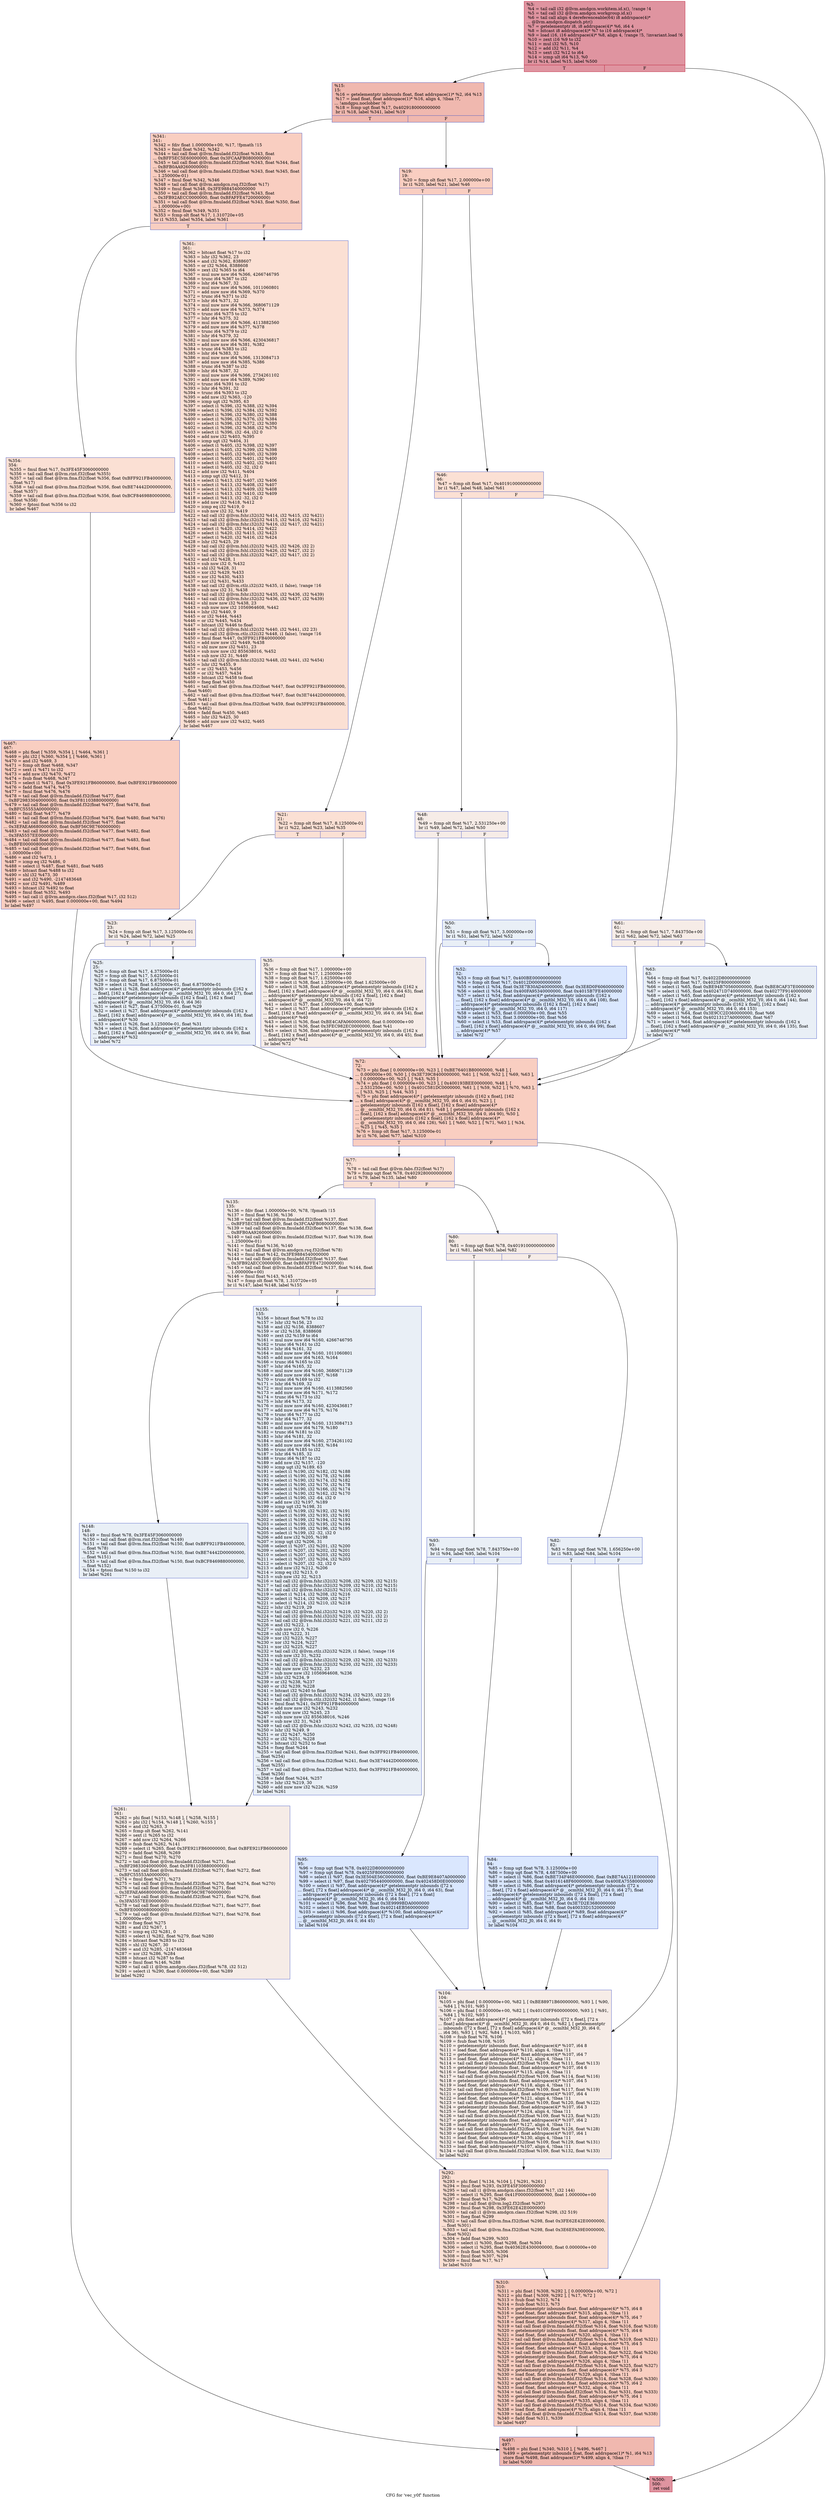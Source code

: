 digraph "CFG for 'vec_y0f' function" {
	label="CFG for 'vec_y0f' function";

	Node0x621d880 [shape=record,color="#b70d28ff", style=filled, fillcolor="#b70d2870",label="{%3:\l  %4 = tail call i32 @llvm.amdgcn.workitem.id.x(), !range !4\l  %5 = tail call i32 @llvm.amdgcn.workgroup.id.x()\l  %6 = tail call align 4 dereferenceable(64) i8 addrspace(4)*\l... @llvm.amdgcn.dispatch.ptr()\l  %7 = getelementptr i8, i8 addrspace(4)* %6, i64 4\l  %8 = bitcast i8 addrspace(4)* %7 to i16 addrspace(4)*\l  %9 = load i16, i16 addrspace(4)* %8, align 4, !range !5, !invariant.load !6\l  %10 = zext i16 %9 to i32\l  %11 = mul i32 %5, %10\l  %12 = add i32 %11, %4\l  %13 = sext i32 %12 to i64\l  %14 = icmp ult i64 %13, %0\l  br i1 %14, label %15, label %500\l|{<s0>T|<s1>F}}"];
	Node0x621d880:s0 -> Node0x621dba0;
	Node0x621d880:s1 -> Node0x6225930;
	Node0x621dba0 [shape=record,color="#3d50c3ff", style=filled, fillcolor="#dc5d4a70",label="{%15:\l15:                                               \l  %16 = getelementptr inbounds float, float addrspace(1)* %2, i64 %13\l  %17 = load float, float addrspace(1)* %16, align 4, !tbaa !7,\l... !amdgpu.noclobber !6\l  %18 = fcmp ugt float %17, 0x4029180000000000\l  br i1 %18, label %341, label %19\l|{<s0>T|<s1>F}}"];
	Node0x621dba0:s0 -> Node0x6226440;
	Node0x621dba0:s1 -> Node0x62264d0;
	Node0x62264d0 [shape=record,color="#3d50c3ff", style=filled, fillcolor="#f2907270",label="{%19:\l19:                                               \l  %20 = fcmp olt float %17, 2.000000e+00\l  br i1 %20, label %21, label %46\l|{<s0>T|<s1>F}}"];
	Node0x62264d0:s0 -> Node0x62266a0;
	Node0x62264d0:s1 -> Node0x6226730;
	Node0x62266a0 [shape=record,color="#3d50c3ff", style=filled, fillcolor="#f7b99e70",label="{%21:\l21:                                               \l  %22 = fcmp olt float %17, 8.125000e-01\l  br i1 %22, label %23, label %35\l|{<s0>T|<s1>F}}"];
	Node0x62266a0:s0 -> Node0x6226900;
	Node0x62266a0:s1 -> Node0x6226990;
	Node0x6226900 [shape=record,color="#3d50c3ff", style=filled, fillcolor="#ead5c970",label="{%23:\l23:                                               \l  %24 = fcmp olt float %17, 3.125000e-01\l  br i1 %24, label %72, label %25\l|{<s0>T|<s1>F}}"];
	Node0x6226900:s0 -> Node0x6226b60;
	Node0x6226900:s1 -> Node0x6226bf0;
	Node0x6226bf0 [shape=record,color="#3d50c3ff", style=filled, fillcolor="#cedaeb70",label="{%25:\l25:                                               \l  %26 = fcmp olt float %17, 4.375000e-01\l  %27 = fcmp olt float %17, 5.625000e-01\l  %28 = fcmp olt float %17, 6.875000e-01\l  %29 = select i1 %28, float 5.625000e-01, float 6.875000e-01\l  %30 = select i1 %28, float addrspace(4)* getelementptr inbounds ([162 x\l... float], [162 x float] addrspace(4)* @__ocmltbl_M32_Y0, i64 0, i64 27), float\l... addrspace(4)* getelementptr inbounds ([162 x float], [162 x float]\l... addrspace(4)* @__ocmltbl_M32_Y0, i64 0, i64 36)\l  %31 = select i1 %27, float 4.375000e-01, float %29\l  %32 = select i1 %27, float addrspace(4)* getelementptr inbounds ([162 x\l... float], [162 x float] addrspace(4)* @__ocmltbl_M32_Y0, i64 0, i64 18), float\l... addrspace(4)* %30\l  %33 = select i1 %26, float 3.125000e-01, float %31\l  %34 = select i1 %26, float addrspace(4)* getelementptr inbounds ([162 x\l... float], [162 x float] addrspace(4)* @__ocmltbl_M32_Y0, i64 0, i64 9), float\l... addrspace(4)* %32\l  br label %72\l}"];
	Node0x6226bf0 -> Node0x6226b60;
	Node0x6226990 [shape=record,color="#3d50c3ff", style=filled, fillcolor="#ead5c970",label="{%35:\l35:                                               \l  %36 = fcmp olt float %17, 1.000000e+00\l  %37 = fcmp olt float %17, 1.250000e+00\l  %38 = fcmp olt float %17, 1.625000e+00\l  %39 = select i1 %38, float 1.250000e+00, float 1.625000e+00\l  %40 = select i1 %38, float addrspace(4)* getelementptr inbounds ([162 x\l... float], [162 x float] addrspace(4)* @__ocmltbl_M32_Y0, i64 0, i64 63), float\l... addrspace(4)* getelementptr inbounds ([162 x float], [162 x float]\l... addrspace(4)* @__ocmltbl_M32_Y0, i64 0, i64 72)\l  %41 = select i1 %37, float 1.000000e+00, float %39\l  %42 = select i1 %37, float addrspace(4)* getelementptr inbounds ([162 x\l... float], [162 x float] addrspace(4)* @__ocmltbl_M32_Y0, i64 0, i64 54), float\l... addrspace(4)* %40\l  %43 = select i1 %36, float 0xBE4CAFA060000000, float 0.000000e+00\l  %44 = select i1 %36, float 0x3FEC982EC0000000, float %41\l  %45 = select i1 %36, float addrspace(4)* getelementptr inbounds ([162 x\l... float], [162 x float] addrspace(4)* @__ocmltbl_M32_Y0, i64 0, i64 45), float\l... addrspace(4)* %42\l  br label %72\l}"];
	Node0x6226990 -> Node0x6226b60;
	Node0x6226730 [shape=record,color="#3d50c3ff", style=filled, fillcolor="#f7b99e70",label="{%46:\l46:                                               \l  %47 = fcmp olt float %17, 0x4019100000000000\l  br i1 %47, label %48, label %61\l|{<s0>T|<s1>F}}"];
	Node0x6226730:s0 -> Node0x62285b0;
	Node0x6226730:s1 -> Node0x6228600;
	Node0x62285b0 [shape=record,color="#3d50c3ff", style=filled, fillcolor="#ead5c970",label="{%48:\l48:                                               \l  %49 = fcmp olt float %17, 2.531250e+00\l  br i1 %49, label %72, label %50\l|{<s0>T|<s1>F}}"];
	Node0x62285b0:s0 -> Node0x6226b60;
	Node0x62285b0:s1 -> Node0x62287d0;
	Node0x62287d0 [shape=record,color="#3d50c3ff", style=filled, fillcolor="#cedaeb70",label="{%50:\l50:                                               \l  %51 = fcmp olt float %17, 3.000000e+00\l  br i1 %51, label %72, label %52\l|{<s0>T|<s1>F}}"];
	Node0x62287d0:s0 -> Node0x6226b60;
	Node0x62287d0:s1 -> Node0x62289a0;
	Node0x62289a0 [shape=record,color="#3d50c3ff", style=filled, fillcolor="#abc8fd70",label="{%52:\l52:                                               \l  %53 = fcmp olt float %17, 0x400BE00000000000\l  %54 = fcmp olt float %17, 0x4012D00000000000\l  %55 = select i1 %54, float 0x3E7B30AD40000000, float 0x3E8D0F6060000000\l  %56 = select i1 %54, float 0x400FA95340000000, float 0x4015B7FE40000000\l  %57 = select i1 %54, float addrspace(4)* getelementptr inbounds ([162 x\l... float], [162 x float] addrspace(4)* @__ocmltbl_M32_Y0, i64 0, i64 108), float\l... addrspace(4)* getelementptr inbounds ([162 x float], [162 x float]\l... addrspace(4)* @__ocmltbl_M32_Y0, i64 0, i64 117)\l  %58 = select i1 %53, float 0.000000e+00, float %55\l  %59 = select i1 %53, float 3.000000e+00, float %56\l  %60 = select i1 %53, float addrspace(4)* getelementptr inbounds ([162 x\l... float], [162 x float] addrspace(4)* @__ocmltbl_M32_Y0, i64 0, i64 99), float\l... addrspace(4)* %57\l  br label %72\l}"];
	Node0x62289a0 -> Node0x6226b60;
	Node0x6228600 [shape=record,color="#3d50c3ff", style=filled, fillcolor="#ead5c970",label="{%61:\l61:                                               \l  %62 = fcmp olt float %17, 7.843750e+00\l  br i1 %62, label %72, label %63\l|{<s0>T|<s1>F}}"];
	Node0x6228600:s0 -> Node0x6226b60;
	Node0x6228600:s1 -> Node0x62294e0;
	Node0x62294e0 [shape=record,color="#3d50c3ff", style=filled, fillcolor="#cedaeb70",label="{%63:\l63:                                               \l  %64 = fcmp olt float %17, 0x4022D80000000000\l  %65 = fcmp olt float %17, 0x4025F80000000000\l  %66 = select i1 %65, float 0xBE94B70560000000, float 0xBE8CAF37E0000000\l  %67 = select i1 %65, float 0x402471D740000000, float 0x40277F9140000000\l  %68 = select i1 %65, float addrspace(4)* getelementptr inbounds ([162 x\l... float], [162 x float] addrspace(4)* @__ocmltbl_M32_Y0, i64 0, i64 144), float\l... addrspace(4)* getelementptr inbounds ([162 x float], [162 x float]\l... addrspace(4)* @__ocmltbl_M32_Y0, i64 0, i64 153)\l  %69 = select i1 %64, float 0x3E9CC2D360000000, float %66\l  %70 = select i1 %64, float 0x40213127A0000000, float %67\l  %71 = select i1 %64, float addrspace(4)* getelementptr inbounds ([162 x\l... float], [162 x float] addrspace(4)* @__ocmltbl_M32_Y0, i64 0, i64 135), float\l... addrspace(4)* %68\l  br label %72\l}"];
	Node0x62294e0 -> Node0x6226b60;
	Node0x6226b60 [shape=record,color="#3d50c3ff", style=filled, fillcolor="#f2907270",label="{%72:\l72:                                               \l  %73 = phi float [ 0.000000e+00, %23 ], [ 0xBE76401B80000000, %48 ], [\l... 0.000000e+00, %50 ], [ 0x3E739C8400000000, %61 ], [ %58, %52 ], [ %69, %63 ],\l... [ 0.000000e+00, %25 ], [ %43, %35 ]\l  %74 = phi float [ 0.000000e+00, %23 ], [ 0x400193BEE0000000, %48 ], [\l... 2.531250e+00, %50 ], [ 0x401C581DC0000000, %61 ], [ %59, %52 ], [ %70, %63 ],\l... [ %33, %25 ], [ %44, %35 ]\l  %75 = phi float addrspace(4)* [ getelementptr inbounds ([162 x float], [162\l... x float] addrspace(4)* @__ocmltbl_M32_Y0, i64 0, i64 0), %23 ], [\l... getelementptr inbounds ([162 x float], [162 x float] addrspace(4)*\l... @__ocmltbl_M32_Y0, i64 0, i64 81), %48 ], [ getelementptr inbounds ([162 x\l... float], [162 x float] addrspace(4)* @__ocmltbl_M32_Y0, i64 0, i64 90), %50 ],\l... [ getelementptr inbounds ([162 x float], [162 x float] addrspace(4)*\l... @__ocmltbl_M32_Y0, i64 0, i64 126), %61 ], [ %60, %52 ], [ %71, %63 ], [ %34,\l... %25 ], [ %45, %35 ]\l  %76 = fcmp olt float %17, 3.125000e-01\l  br i1 %76, label %77, label %310\l|{<s0>T|<s1>F}}"];
	Node0x6226b60:s0 -> Node0x622aae0;
	Node0x6226b60:s1 -> Node0x622ab30;
	Node0x622aae0 [shape=record,color="#3d50c3ff", style=filled, fillcolor="#f7b99e70",label="{%77:\l77:                                               \l  %78 = tail call float @llvm.fabs.f32(float %17)\l  %79 = fcmp ugt float %78, 0x4029280000000000\l  br i1 %79, label %135, label %80\l|{<s0>T|<s1>F}}"];
	Node0x622aae0:s0 -> Node0x622aef0;
	Node0x622aae0:s1 -> Node0x622af80;
	Node0x622af80 [shape=record,color="#3d50c3ff", style=filled, fillcolor="#ead5c970",label="{%80:\l80:                                               \l  %81 = fcmp ugt float %78, 0x4019100000000000\l  br i1 %81, label %93, label %82\l|{<s0>T|<s1>F}}"];
	Node0x622af80:s0 -> Node0x622b150;
	Node0x622af80:s1 -> Node0x622b1a0;
	Node0x622b1a0 [shape=record,color="#3d50c3ff", style=filled, fillcolor="#cedaeb70",label="{%82:\l82:                                               \l  %83 = fcmp ugt float %78, 1.656250e+00\l  br i1 %83, label %84, label %104\l|{<s0>T|<s1>F}}"];
	Node0x622b1a0:s0 -> Node0x622b370;
	Node0x622b1a0:s1 -> Node0x622b400;
	Node0x622b370 [shape=record,color="#3d50c3ff", style=filled, fillcolor="#abc8fd70",label="{%84:\l84:                                               \l  %85 = fcmp ugt float %78, 3.125000e+00\l  %86 = fcmp ugt float %78, 4.687500e+00\l  %87 = select i1 %86, float 0xBE734F46E0000000, float 0xBE74A121E0000000\l  %88 = select i1 %86, float 0x4016148F60000000, float 0x400EA75580000000\l  %89 = select i1 %86, float addrspace(4)* getelementptr inbounds ([72 x\l... float], [72 x float] addrspace(4)* @__ocmltbl_M32_J0, i64 0, i64 27), float\l... addrspace(4)* getelementptr inbounds ([72 x float], [72 x float]\l... addrspace(4)* @__ocmltbl_M32_J0, i64 0, i64 18)\l  %90 = select i1 %85, float %87, float 0x3E7D2E3680000000\l  %91 = select i1 %85, float %88, float 0x40033D1520000000\l  %92 = select i1 %85, float addrspace(4)* %89, float addrspace(4)*\l... getelementptr inbounds ([72 x float], [72 x float] addrspace(4)*\l... @__ocmltbl_M32_J0, i64 0, i64 9)\l  br label %104\l}"];
	Node0x622b370 -> Node0x622b400;
	Node0x622b150 [shape=record,color="#3d50c3ff", style=filled, fillcolor="#cedaeb70",label="{%93:\l93:                                               \l  %94 = fcmp ugt float %78, 7.843750e+00\l  br i1 %94, label %95, label %104\l|{<s0>T|<s1>F}}"];
	Node0x622b150:s0 -> Node0x622bf70;
	Node0x622b150:s1 -> Node0x622b400;
	Node0x622bf70 [shape=record,color="#3d50c3ff", style=filled, fillcolor="#abc8fd70",label="{%95:\l95:                                               \l  %96 = fcmp ugt float %78, 0x4022D80000000000\l  %97 = fcmp ugt float %78, 0x4025F80000000000\l  %98 = select i1 %97, float 0x3E504E56C0000000, float 0xBE9E8407A0000000\l  %99 = select i1 %97, float 0x4027954400000000, float 0x402458D0E0000000\l  %100 = select i1 %97, float addrspace(4)* getelementptr inbounds ([72 x\l... float], [72 x float] addrspace(4)* @__ocmltbl_M32_J0, i64 0, i64 63), float\l... addrspace(4)* getelementptr inbounds ([72 x float], [72 x float]\l... addrspace(4)* @__ocmltbl_M32_J0, i64 0, i64 54)\l  %101 = select i1 %96, float %98, float 0x3E9999BDA0000000\l  %102 = select i1 %96, float %99, float 0x40214EB560000000\l  %103 = select i1 %96, float addrspace(4)* %100, float addrspace(4)*\l... getelementptr inbounds ([72 x float], [72 x float] addrspace(4)*\l... @__ocmltbl_M32_J0, i64 0, i64 45)\l  br label %104\l}"];
	Node0x622bf70 -> Node0x622b400;
	Node0x622b400 [shape=record,color="#3d50c3ff", style=filled, fillcolor="#ead5c970",label="{%104:\l104:                                              \l  %105 = phi float [ 0.000000e+00, %82 ], [ 0xBE88971B60000000, %93 ], [ %90,\l... %84 ], [ %101, %95 ]\l  %106 = phi float [ 0.000000e+00, %82 ], [ 0x401C0FF600000000, %93 ], [ %91,\l... %84 ], [ %102, %95 ]\l  %107 = phi float addrspace(4)* [ getelementptr inbounds ([72 x float], [72 x\l... float] addrspace(4)* @__ocmltbl_M32_J0, i64 0, i64 0), %82 ], [ getelementptr\l... inbounds ([72 x float], [72 x float] addrspace(4)* @__ocmltbl_M32_J0, i64 0,\l... i64 36), %93 ], [ %92, %84 ], [ %103, %95 ]\l  %108 = fsub float %78, %106\l  %109 = fsub float %108, %105\l  %110 = getelementptr inbounds float, float addrspace(4)* %107, i64 8\l  %111 = load float, float addrspace(4)* %110, align 4, !tbaa !11\l  %112 = getelementptr inbounds float, float addrspace(4)* %107, i64 7\l  %113 = load float, float addrspace(4)* %112, align 4, !tbaa !11\l  %114 = tail call float @llvm.fmuladd.f32(float %109, float %111, float %113)\l  %115 = getelementptr inbounds float, float addrspace(4)* %107, i64 6\l  %116 = load float, float addrspace(4)* %115, align 4, !tbaa !11\l  %117 = tail call float @llvm.fmuladd.f32(float %109, float %114, float %116)\l  %118 = getelementptr inbounds float, float addrspace(4)* %107, i64 5\l  %119 = load float, float addrspace(4)* %118, align 4, !tbaa !11\l  %120 = tail call float @llvm.fmuladd.f32(float %109, float %117, float %119)\l  %121 = getelementptr inbounds float, float addrspace(4)* %107, i64 4\l  %122 = load float, float addrspace(4)* %121, align 4, !tbaa !11\l  %123 = tail call float @llvm.fmuladd.f32(float %109, float %120, float %122)\l  %124 = getelementptr inbounds float, float addrspace(4)* %107, i64 3\l  %125 = load float, float addrspace(4)* %124, align 4, !tbaa !11\l  %126 = tail call float @llvm.fmuladd.f32(float %109, float %123, float %125)\l  %127 = getelementptr inbounds float, float addrspace(4)* %107, i64 2\l  %128 = load float, float addrspace(4)* %127, align 4, !tbaa !11\l  %129 = tail call float @llvm.fmuladd.f32(float %109, float %126, float %128)\l  %130 = getelementptr inbounds float, float addrspace(4)* %107, i64 1\l  %131 = load float, float addrspace(4)* %130, align 4, !tbaa !11\l  %132 = tail call float @llvm.fmuladd.f32(float %109, float %129, float %131)\l  %133 = load float, float addrspace(4)* %107, align 4, !tbaa !11\l  %134 = tail call float @llvm.fmuladd.f32(float %109, float %132, float %133)\l  br label %292\l}"];
	Node0x622b400 -> Node0x622ef50;
	Node0x622aef0 [shape=record,color="#3d50c3ff", style=filled, fillcolor="#ead5c970",label="{%135:\l135:                                              \l  %136 = fdiv float 1.000000e+00, %78, !fpmath !15\l  %137 = fmul float %136, %136\l  %138 = tail call float @llvm.fmuladd.f32(float %137, float\l... 0xBFF5EC5E60000000, float 0x3FCAAFB080000000)\l  %139 = tail call float @llvm.fmuladd.f32(float %137, float %138, float\l... 0xBFB0AA9260000000)\l  %140 = tail call float @llvm.fmuladd.f32(float %137, float %139, float\l... 1.250000e-01)\l  %141 = fmul float %136, %140\l  %142 = tail call float @llvm.amdgcn.rsq.f32(float %78)\l  %143 = fmul float %142, 0x3FE9884540000000\l  %144 = tail call float @llvm.fmuladd.f32(float %137, float\l... 0x3FB92AECC0000000, float 0xBFAFFE4720000000)\l  %145 = tail call float @llvm.fmuladd.f32(float %137, float %144, float\l... 1.000000e+00)\l  %146 = fmul float %143, %145\l  %147 = fcmp olt float %78, 1.310720e+05\l  br i1 %147, label %148, label %155\l|{<s0>T|<s1>F}}"];
	Node0x622aef0:s0 -> Node0x622fe60;
	Node0x622aef0:s1 -> Node0x622fef0;
	Node0x622fe60 [shape=record,color="#3d50c3ff", style=filled, fillcolor="#cedaeb70",label="{%148:\l148:                                              \l  %149 = fmul float %78, 0x3FE45F3060000000\l  %150 = tail call float @llvm.rint.f32(float %149)\l  %151 = tail call float @llvm.fma.f32(float %150, float 0xBFF921FB40000000,\l... float %78)\l  %152 = tail call float @llvm.fma.f32(float %150, float 0xBE74442D00000000,\l... float %151)\l  %153 = tail call float @llvm.fma.f32(float %150, float 0xBCF8469880000000,\l... float %152)\l  %154 = fptosi float %150 to i32\l  br label %261\l}"];
	Node0x622fe60 -> Node0x62308d0;
	Node0x622fef0 [shape=record,color="#3d50c3ff", style=filled, fillcolor="#cedaeb70",label="{%155:\l155:                                              \l  %156 = bitcast float %78 to i32\l  %157 = lshr i32 %156, 23\l  %158 = and i32 %156, 8388607\l  %159 = or i32 %158, 8388608\l  %160 = zext i32 %159 to i64\l  %161 = mul nuw nsw i64 %160, 4266746795\l  %162 = trunc i64 %161 to i32\l  %163 = lshr i64 %161, 32\l  %164 = mul nuw nsw i64 %160, 1011060801\l  %165 = add nuw nsw i64 %163, %164\l  %166 = trunc i64 %165 to i32\l  %167 = lshr i64 %165, 32\l  %168 = mul nuw nsw i64 %160, 3680671129\l  %169 = add nuw nsw i64 %167, %168\l  %170 = trunc i64 %169 to i32\l  %171 = lshr i64 %169, 32\l  %172 = mul nuw nsw i64 %160, 4113882560\l  %173 = add nuw nsw i64 %171, %172\l  %174 = trunc i64 %173 to i32\l  %175 = lshr i64 %173, 32\l  %176 = mul nuw nsw i64 %160, 4230436817\l  %177 = add nuw nsw i64 %175, %176\l  %178 = trunc i64 %177 to i32\l  %179 = lshr i64 %177, 32\l  %180 = mul nuw nsw i64 %160, 1313084713\l  %181 = add nuw nsw i64 %179, %180\l  %182 = trunc i64 %181 to i32\l  %183 = lshr i64 %181, 32\l  %184 = mul nuw nsw i64 %160, 2734261102\l  %185 = add nuw nsw i64 %183, %184\l  %186 = trunc i64 %185 to i32\l  %187 = lshr i64 %185, 32\l  %188 = trunc i64 %187 to i32\l  %189 = add nsw i32 %157, -120\l  %190 = icmp ugt i32 %189, 63\l  %191 = select i1 %190, i32 %182, i32 %188\l  %192 = select i1 %190, i32 %178, i32 %186\l  %193 = select i1 %190, i32 %174, i32 %182\l  %194 = select i1 %190, i32 %170, i32 %178\l  %195 = select i1 %190, i32 %166, i32 %174\l  %196 = select i1 %190, i32 %162, i32 %170\l  %197 = select i1 %190, i32 -64, i32 0\l  %198 = add nsw i32 %197, %189\l  %199 = icmp ugt i32 %198, 31\l  %200 = select i1 %199, i32 %192, i32 %191\l  %201 = select i1 %199, i32 %193, i32 %192\l  %202 = select i1 %199, i32 %194, i32 %193\l  %203 = select i1 %199, i32 %195, i32 %194\l  %204 = select i1 %199, i32 %196, i32 %195\l  %205 = select i1 %199, i32 -32, i32 0\l  %206 = add nsw i32 %205, %198\l  %207 = icmp ugt i32 %206, 31\l  %208 = select i1 %207, i32 %201, i32 %200\l  %209 = select i1 %207, i32 %202, i32 %201\l  %210 = select i1 %207, i32 %203, i32 %202\l  %211 = select i1 %207, i32 %204, i32 %203\l  %212 = select i1 %207, i32 -32, i32 0\l  %213 = add nsw i32 %212, %206\l  %214 = icmp eq i32 %213, 0\l  %215 = sub nsw i32 32, %213\l  %216 = tail call i32 @llvm.fshr.i32(i32 %208, i32 %209, i32 %215)\l  %217 = tail call i32 @llvm.fshr.i32(i32 %209, i32 %210, i32 %215)\l  %218 = tail call i32 @llvm.fshr.i32(i32 %210, i32 %211, i32 %215)\l  %219 = select i1 %214, i32 %208, i32 %216\l  %220 = select i1 %214, i32 %209, i32 %217\l  %221 = select i1 %214, i32 %210, i32 %218\l  %222 = lshr i32 %219, 29\l  %223 = tail call i32 @llvm.fshl.i32(i32 %219, i32 %220, i32 2)\l  %224 = tail call i32 @llvm.fshl.i32(i32 %220, i32 %221, i32 2)\l  %225 = tail call i32 @llvm.fshl.i32(i32 %221, i32 %211, i32 2)\l  %226 = and i32 %222, 1\l  %227 = sub nsw i32 0, %226\l  %228 = shl i32 %222, 31\l  %229 = xor i32 %223, %227\l  %230 = xor i32 %224, %227\l  %231 = xor i32 %225, %227\l  %232 = tail call i32 @llvm.ctlz.i32(i32 %229, i1 false), !range !16\l  %233 = sub nsw i32 31, %232\l  %234 = tail call i32 @llvm.fshr.i32(i32 %229, i32 %230, i32 %233)\l  %235 = tail call i32 @llvm.fshr.i32(i32 %230, i32 %231, i32 %233)\l  %236 = shl nuw nsw i32 %232, 23\l  %237 = sub nuw nsw i32 1056964608, %236\l  %238 = lshr i32 %234, 9\l  %239 = or i32 %238, %237\l  %240 = or i32 %239, %228\l  %241 = bitcast i32 %240 to float\l  %242 = tail call i32 @llvm.fshl.i32(i32 %234, i32 %235, i32 23)\l  %243 = tail call i32 @llvm.ctlz.i32(i32 %242, i1 false), !range !16\l  %244 = fmul float %241, 0x3FF921FB40000000\l  %245 = add nuw nsw i32 %243, %232\l  %246 = shl nuw nsw i32 %245, 23\l  %247 = sub nuw nsw i32 855638016, %246\l  %248 = sub nsw i32 31, %243\l  %249 = tail call i32 @llvm.fshr.i32(i32 %242, i32 %235, i32 %248)\l  %250 = lshr i32 %249, 9\l  %251 = or i32 %247, %250\l  %252 = or i32 %251, %228\l  %253 = bitcast i32 %252 to float\l  %254 = fneg float %244\l  %255 = tail call float @llvm.fma.f32(float %241, float 0x3FF921FB40000000,\l... float %254)\l  %256 = tail call float @llvm.fma.f32(float %241, float 0x3E74442D00000000,\l... float %255)\l  %257 = tail call float @llvm.fma.f32(float %253, float 0x3FF921FB40000000,\l... float %256)\l  %258 = fadd float %244, %257\l  %259 = lshr i32 %219, 30\l  %260 = add nuw nsw i32 %226, %259\l  br label %261\l}"];
	Node0x622fef0 -> Node0x62308d0;
	Node0x62308d0 [shape=record,color="#3d50c3ff", style=filled, fillcolor="#ead5c970",label="{%261:\l261:                                              \l  %262 = phi float [ %153, %148 ], [ %258, %155 ]\l  %263 = phi i32 [ %154, %148 ], [ %260, %155 ]\l  %264 = and i32 %263, 3\l  %265 = fcmp olt float %262, %141\l  %266 = sext i1 %265 to i32\l  %267 = add nsw i32 %264, %266\l  %268 = fsub float %262, %141\l  %269 = select i1 %265, float 0x3FE921FB60000000, float 0xBFE921FB60000000\l  %270 = fadd float %268, %269\l  %271 = fmul float %270, %270\l  %272 = tail call float @llvm.fmuladd.f32(float %271, float\l... 0xBF29833040000000, float 0x3F81103880000000)\l  %273 = tail call float @llvm.fmuladd.f32(float %271, float %272, float\l... 0xBFC55553A0000000)\l  %274 = fmul float %271, %273\l  %275 = tail call float @llvm.fmuladd.f32(float %270, float %274, float %270)\l  %276 = tail call float @llvm.fmuladd.f32(float %271, float\l... 0x3EFAEA6680000000, float 0xBF56C9E760000000)\l  %277 = tail call float @llvm.fmuladd.f32(float %271, float %276, float\l... 0x3FA5557EE0000000)\l  %278 = tail call float @llvm.fmuladd.f32(float %271, float %277, float\l... 0xBFE0000080000000)\l  %279 = tail call float @llvm.fmuladd.f32(float %271, float %278, float\l... 1.000000e+00)\l  %280 = fneg float %275\l  %281 = and i32 %267, 1\l  %282 = icmp eq i32 %281, 0\l  %283 = select i1 %282, float %279, float %280\l  %284 = bitcast float %283 to i32\l  %285 = shl i32 %267, 30\l  %286 = and i32 %285, -2147483648\l  %287 = xor i32 %286, %284\l  %288 = bitcast i32 %287 to float\l  %289 = fmul float %146, %288\l  %290 = tail call i1 @llvm.amdgcn.class.f32(float %78, i32 512)\l  %291 = select i1 %290, float 0.000000e+00, float %289\l  br label %292\l}"];
	Node0x62308d0 -> Node0x622ef50;
	Node0x622ef50 [shape=record,color="#3d50c3ff", style=filled, fillcolor="#f7b99e70",label="{%292:\l292:                                              \l  %293 = phi float [ %134, %104 ], [ %291, %261 ]\l  %294 = fmul float %293, 0x3FE45F3060000000\l  %295 = tail call i1 @llvm.amdgcn.class.f32(float %17, i32 144)\l  %296 = select i1 %295, float 0x41F0000000000000, float 1.000000e+00\l  %297 = fmul float %17, %296\l  %298 = tail call float @llvm.log2.f32(float %297)\l  %299 = fmul float %298, 0x3FE62E42E0000000\l  %300 = tail call i1 @llvm.amdgcn.class.f32(float %298, i32 519)\l  %301 = fneg float %299\l  %302 = tail call float @llvm.fma.f32(float %298, float 0x3FE62E42E0000000,\l... float %301)\l  %303 = tail call float @llvm.fma.f32(float %298, float 0x3E6EFA39E0000000,\l... float %302)\l  %304 = fadd float %299, %303\l  %305 = select i1 %300, float %298, float %304\l  %306 = select i1 %295, float 0x40362E4300000000, float 0.000000e+00\l  %307 = fsub float %305, %306\l  %308 = fmul float %307, %294\l  %309 = fmul float %17, %17\l  br label %310\l}"];
	Node0x622ef50 -> Node0x622ab30;
	Node0x622ab30 [shape=record,color="#3d50c3ff", style=filled, fillcolor="#f2907270",label="{%310:\l310:                                              \l  %311 = phi float [ %308, %292 ], [ 0.000000e+00, %72 ]\l  %312 = phi float [ %309, %292 ], [ %17, %72 ]\l  %313 = fsub float %312, %74\l  %314 = fsub float %313, %73\l  %315 = getelementptr inbounds float, float addrspace(4)* %75, i64 8\l  %316 = load float, float addrspace(4)* %315, align 4, !tbaa !11\l  %317 = getelementptr inbounds float, float addrspace(4)* %75, i64 7\l  %318 = load float, float addrspace(4)* %317, align 4, !tbaa !11\l  %319 = tail call float @llvm.fmuladd.f32(float %314, float %316, float %318)\l  %320 = getelementptr inbounds float, float addrspace(4)* %75, i64 6\l  %321 = load float, float addrspace(4)* %320, align 4, !tbaa !11\l  %322 = tail call float @llvm.fmuladd.f32(float %314, float %319, float %321)\l  %323 = getelementptr inbounds float, float addrspace(4)* %75, i64 5\l  %324 = load float, float addrspace(4)* %323, align 4, !tbaa !11\l  %325 = tail call float @llvm.fmuladd.f32(float %314, float %322, float %324)\l  %326 = getelementptr inbounds float, float addrspace(4)* %75, i64 4\l  %327 = load float, float addrspace(4)* %326, align 4, !tbaa !11\l  %328 = tail call float @llvm.fmuladd.f32(float %314, float %325, float %327)\l  %329 = getelementptr inbounds float, float addrspace(4)* %75, i64 3\l  %330 = load float, float addrspace(4)* %329, align 4, !tbaa !11\l  %331 = tail call float @llvm.fmuladd.f32(float %314, float %328, float %330)\l  %332 = getelementptr inbounds float, float addrspace(4)* %75, i64 2\l  %333 = load float, float addrspace(4)* %332, align 4, !tbaa !11\l  %334 = tail call float @llvm.fmuladd.f32(float %314, float %331, float %333)\l  %335 = getelementptr inbounds float, float addrspace(4)* %75, i64 1\l  %336 = load float, float addrspace(4)* %335, align 4, !tbaa !11\l  %337 = tail call float @llvm.fmuladd.f32(float %314, float %334, float %336)\l  %338 = load float, float addrspace(4)* %75, align 4, !tbaa !11\l  %339 = tail call float @llvm.fmuladd.f32(float %314, float %337, float %338)\l  %340 = fadd float %311, %339\l  br label %497\l}"];
	Node0x622ab30 -> Node0x623acb0;
	Node0x6226440 [shape=record,color="#3d50c3ff", style=filled, fillcolor="#f2907270",label="{%341:\l341:                                              \l  %342 = fdiv float 1.000000e+00, %17, !fpmath !15\l  %343 = fmul float %342, %342\l  %344 = tail call float @llvm.fmuladd.f32(float %343, float\l... 0xBFF5EC5E60000000, float 0x3FCAAFB080000000)\l  %345 = tail call float @llvm.fmuladd.f32(float %343, float %344, float\l... 0xBFB0AA9260000000)\l  %346 = tail call float @llvm.fmuladd.f32(float %343, float %345, float\l... 1.250000e-01)\l  %347 = fmul float %342, %346\l  %348 = tail call float @llvm.amdgcn.rsq.f32(float %17)\l  %349 = fmul float %348, 0x3FE9884540000000\l  %350 = tail call float @llvm.fmuladd.f32(float %343, float\l... 0x3FB92AECC0000000, float 0xBFAFFE4720000000)\l  %351 = tail call float @llvm.fmuladd.f32(float %343, float %350, float\l... 1.000000e+00)\l  %352 = fmul float %349, %351\l  %353 = fcmp olt float %17, 1.310720e+05\l  br i1 %353, label %354, label %361\l|{<s0>T|<s1>F}}"];
	Node0x6226440:s0 -> Node0x623bdc0;
	Node0x6226440:s1 -> Node0x623be10;
	Node0x623bdc0 [shape=record,color="#3d50c3ff", style=filled, fillcolor="#f7b99e70",label="{%354:\l354:                                              \l  %355 = fmul float %17, 0x3FE45F3060000000\l  %356 = tail call float @llvm.rint.f32(float %355)\l  %357 = tail call float @llvm.fma.f32(float %356, float 0xBFF921FB40000000,\l... float %17)\l  %358 = tail call float @llvm.fma.f32(float %356, float 0xBE74442D00000000,\l... float %357)\l  %359 = tail call float @llvm.fma.f32(float %356, float 0xBCF8469880000000,\l... float %358)\l  %360 = fptosi float %356 to i32\l  br label %467\l}"];
	Node0x623bdc0 -> Node0x623c4d0;
	Node0x623be10 [shape=record,color="#3d50c3ff", style=filled, fillcolor="#f7b99e70",label="{%361:\l361:                                              \l  %362 = bitcast float %17 to i32\l  %363 = lshr i32 %362, 23\l  %364 = and i32 %362, 8388607\l  %365 = or i32 %364, 8388608\l  %366 = zext i32 %365 to i64\l  %367 = mul nuw nsw i64 %366, 4266746795\l  %368 = trunc i64 %367 to i32\l  %369 = lshr i64 %367, 32\l  %370 = mul nuw nsw i64 %366, 1011060801\l  %371 = add nuw nsw i64 %369, %370\l  %372 = trunc i64 %371 to i32\l  %373 = lshr i64 %371, 32\l  %374 = mul nuw nsw i64 %366, 3680671129\l  %375 = add nuw nsw i64 %373, %374\l  %376 = trunc i64 %375 to i32\l  %377 = lshr i64 %375, 32\l  %378 = mul nuw nsw i64 %366, 4113882560\l  %379 = add nuw nsw i64 %377, %378\l  %380 = trunc i64 %379 to i32\l  %381 = lshr i64 %379, 32\l  %382 = mul nuw nsw i64 %366, 4230436817\l  %383 = add nuw nsw i64 %381, %382\l  %384 = trunc i64 %383 to i32\l  %385 = lshr i64 %383, 32\l  %386 = mul nuw nsw i64 %366, 1313084713\l  %387 = add nuw nsw i64 %385, %386\l  %388 = trunc i64 %387 to i32\l  %389 = lshr i64 %387, 32\l  %390 = mul nuw nsw i64 %366, 2734261102\l  %391 = add nuw nsw i64 %389, %390\l  %392 = trunc i64 %391 to i32\l  %393 = lshr i64 %391, 32\l  %394 = trunc i64 %393 to i32\l  %395 = add nsw i32 %363, -120\l  %396 = icmp ugt i32 %395, 63\l  %397 = select i1 %396, i32 %388, i32 %394\l  %398 = select i1 %396, i32 %384, i32 %392\l  %399 = select i1 %396, i32 %380, i32 %388\l  %400 = select i1 %396, i32 %376, i32 %384\l  %401 = select i1 %396, i32 %372, i32 %380\l  %402 = select i1 %396, i32 %368, i32 %376\l  %403 = select i1 %396, i32 -64, i32 0\l  %404 = add nsw i32 %403, %395\l  %405 = icmp ugt i32 %404, 31\l  %406 = select i1 %405, i32 %398, i32 %397\l  %407 = select i1 %405, i32 %399, i32 %398\l  %408 = select i1 %405, i32 %400, i32 %399\l  %409 = select i1 %405, i32 %401, i32 %400\l  %410 = select i1 %405, i32 %402, i32 %401\l  %411 = select i1 %405, i32 -32, i32 0\l  %412 = add nsw i32 %411, %404\l  %413 = icmp ugt i32 %412, 31\l  %414 = select i1 %413, i32 %407, i32 %406\l  %415 = select i1 %413, i32 %408, i32 %407\l  %416 = select i1 %413, i32 %409, i32 %408\l  %417 = select i1 %413, i32 %410, i32 %409\l  %418 = select i1 %413, i32 -32, i32 0\l  %419 = add nsw i32 %418, %412\l  %420 = icmp eq i32 %419, 0\l  %421 = sub nsw i32 32, %419\l  %422 = tail call i32 @llvm.fshr.i32(i32 %414, i32 %415, i32 %421)\l  %423 = tail call i32 @llvm.fshr.i32(i32 %415, i32 %416, i32 %421)\l  %424 = tail call i32 @llvm.fshr.i32(i32 %416, i32 %417, i32 %421)\l  %425 = select i1 %420, i32 %414, i32 %422\l  %426 = select i1 %420, i32 %415, i32 %423\l  %427 = select i1 %420, i32 %416, i32 %424\l  %428 = lshr i32 %425, 29\l  %429 = tail call i32 @llvm.fshl.i32(i32 %425, i32 %426, i32 2)\l  %430 = tail call i32 @llvm.fshl.i32(i32 %426, i32 %427, i32 2)\l  %431 = tail call i32 @llvm.fshl.i32(i32 %427, i32 %417, i32 2)\l  %432 = and i32 %428, 1\l  %433 = sub nsw i32 0, %432\l  %434 = shl i32 %428, 31\l  %435 = xor i32 %429, %433\l  %436 = xor i32 %430, %433\l  %437 = xor i32 %431, %433\l  %438 = tail call i32 @llvm.ctlz.i32(i32 %435, i1 false), !range !16\l  %439 = sub nsw i32 31, %438\l  %440 = tail call i32 @llvm.fshr.i32(i32 %435, i32 %436, i32 %439)\l  %441 = tail call i32 @llvm.fshr.i32(i32 %436, i32 %437, i32 %439)\l  %442 = shl nuw nsw i32 %438, 23\l  %443 = sub nuw nsw i32 1056964608, %442\l  %444 = lshr i32 %440, 9\l  %445 = or i32 %444, %443\l  %446 = or i32 %445, %434\l  %447 = bitcast i32 %446 to float\l  %448 = tail call i32 @llvm.fshl.i32(i32 %440, i32 %441, i32 23)\l  %449 = tail call i32 @llvm.ctlz.i32(i32 %448, i1 false), !range !16\l  %450 = fmul float %447, 0x3FF921FB40000000\l  %451 = add nuw nsw i32 %449, %438\l  %452 = shl nuw nsw i32 %451, 23\l  %453 = sub nuw nsw i32 855638016, %452\l  %454 = sub nsw i32 31, %449\l  %455 = tail call i32 @llvm.fshr.i32(i32 %448, i32 %441, i32 %454)\l  %456 = lshr i32 %455, 9\l  %457 = or i32 %453, %456\l  %458 = or i32 %457, %434\l  %459 = bitcast i32 %458 to float\l  %460 = fneg float %450\l  %461 = tail call float @llvm.fma.f32(float %447, float 0x3FF921FB40000000,\l... float %460)\l  %462 = tail call float @llvm.fma.f32(float %447, float 0x3E74442D00000000,\l... float %461)\l  %463 = tail call float @llvm.fma.f32(float %459, float 0x3FF921FB40000000,\l... float %462)\l  %464 = fadd float %450, %463\l  %465 = lshr i32 %425, 30\l  %466 = add nuw nsw i32 %432, %465\l  br label %467\l}"];
	Node0x623be10 -> Node0x623c4d0;
	Node0x623c4d0 [shape=record,color="#3d50c3ff", style=filled, fillcolor="#f2907270",label="{%467:\l467:                                              \l  %468 = phi float [ %359, %354 ], [ %464, %361 ]\l  %469 = phi i32 [ %360, %354 ], [ %466, %361 ]\l  %470 = and i32 %469, 3\l  %471 = fcmp olt float %468, %347\l  %472 = sext i1 %471 to i32\l  %473 = add nsw i32 %470, %472\l  %474 = fsub float %468, %347\l  %475 = select i1 %471, float 0x3FE921FB60000000, float 0xBFE921FB60000000\l  %476 = fadd float %474, %475\l  %477 = fmul float %476, %476\l  %478 = tail call float @llvm.fmuladd.f32(float %477, float\l... 0xBF29833040000000, float 0x3F81103880000000)\l  %479 = tail call float @llvm.fmuladd.f32(float %477, float %478, float\l... 0xBFC55553A0000000)\l  %480 = fmul float %477, %479\l  %481 = tail call float @llvm.fmuladd.f32(float %476, float %480, float %476)\l  %482 = tail call float @llvm.fmuladd.f32(float %477, float\l... 0x3EFAEA6680000000, float 0xBF56C9E760000000)\l  %483 = tail call float @llvm.fmuladd.f32(float %477, float %482, float\l... 0x3FA5557EE0000000)\l  %484 = tail call float @llvm.fmuladd.f32(float %477, float %483, float\l... 0xBFE0000080000000)\l  %485 = tail call float @llvm.fmuladd.f32(float %477, float %484, float\l... 1.000000e+00)\l  %486 = and i32 %473, 1\l  %487 = icmp eq i32 %486, 0\l  %488 = select i1 %487, float %481, float %485\l  %489 = bitcast float %488 to i32\l  %490 = shl i32 %473, 30\l  %491 = and i32 %490, -2147483648\l  %492 = xor i32 %491, %489\l  %493 = bitcast i32 %492 to float\l  %494 = fmul float %352, %493\l  %495 = tail call i1 @llvm.amdgcn.class.f32(float %17, i32 512)\l  %496 = select i1 %495, float 0.000000e+00, float %494\l  br label %497\l}"];
	Node0x623c4d0 -> Node0x623acb0;
	Node0x623acb0 [shape=record,color="#3d50c3ff", style=filled, fillcolor="#dc5d4a70",label="{%497:\l497:                                              \l  %498 = phi float [ %340, %310 ], [ %496, %467 ]\l  %499 = getelementptr inbounds float, float addrspace(1)* %1, i64 %13\l  store float %498, float addrspace(1)* %499, align 4, !tbaa !7\l  br label %500\l}"];
	Node0x623acb0 -> Node0x6225930;
	Node0x6225930 [shape=record,color="#b70d28ff", style=filled, fillcolor="#b70d2870",label="{%500:\l500:                                              \l  ret void\l}"];
}
